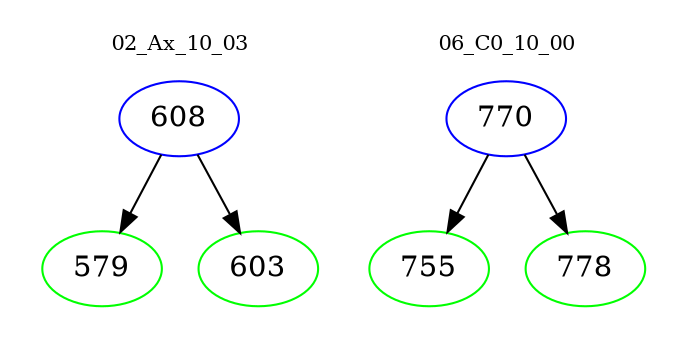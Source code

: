 digraph{
subgraph cluster_0 {
color = white
label = "02_Ax_10_03";
fontsize=10;
T0_608 [label="608", color="blue"]
T0_608 -> T0_579 [color="black"]
T0_579 [label="579", color="green"]
T0_608 -> T0_603 [color="black"]
T0_603 [label="603", color="green"]
}
subgraph cluster_1 {
color = white
label = "06_C0_10_00";
fontsize=10;
T1_770 [label="770", color="blue"]
T1_770 -> T1_755 [color="black"]
T1_755 [label="755", color="green"]
T1_770 -> T1_778 [color="black"]
T1_778 [label="778", color="green"]
}
}
